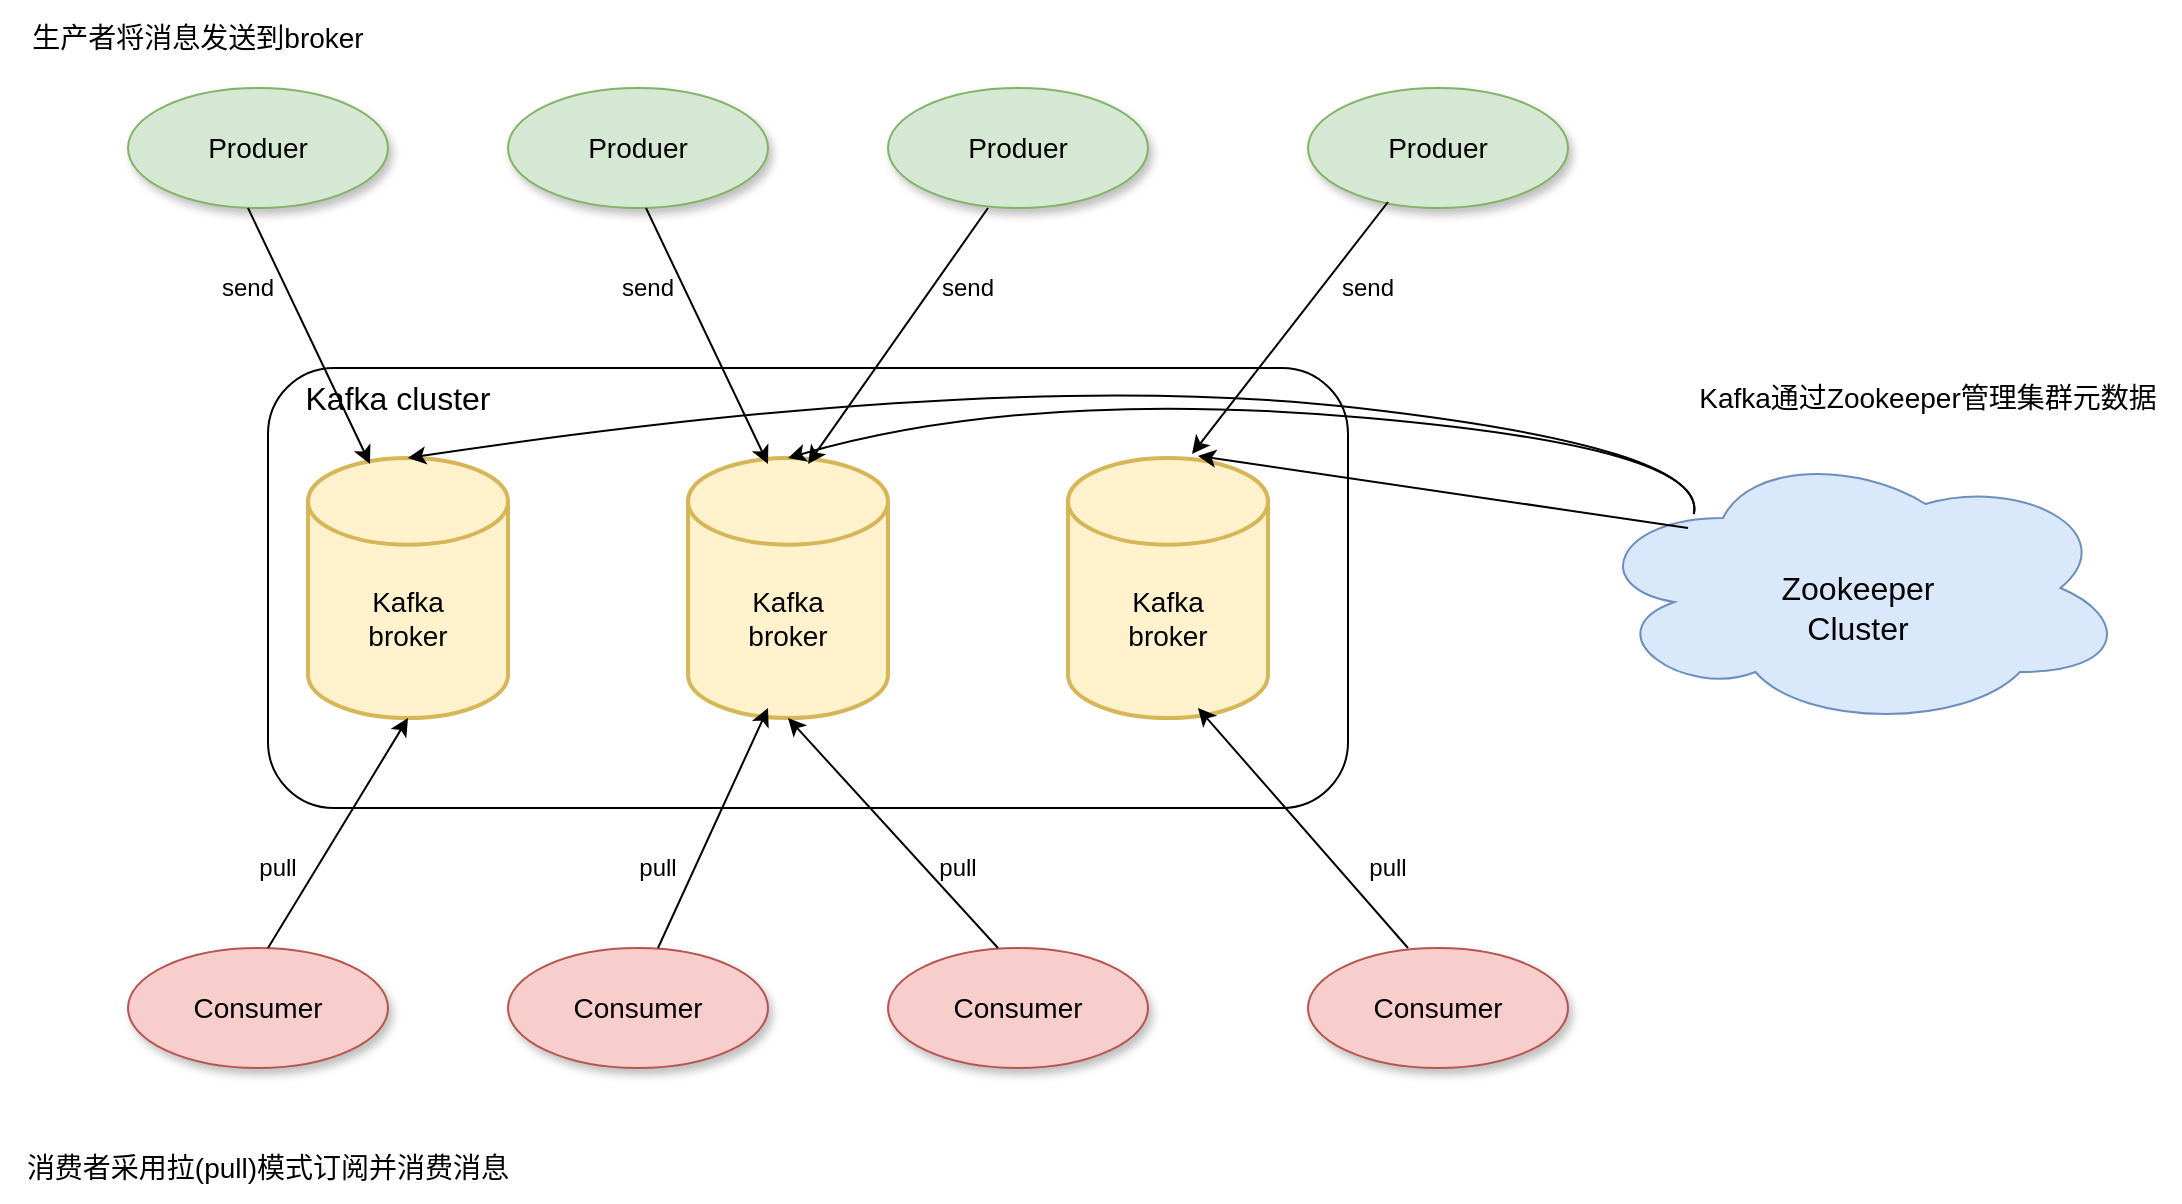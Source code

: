 <mxfile version="14.7.5" type="github">
  <diagram id="xF30JikxYd3ftVAX5R-0" name="Page-1">
    <mxGraphModel dx="2186" dy="1931" grid="1" gridSize="10" guides="1" tooltips="1" connect="1" arrows="1" fold="1" page="1" pageScale="1" pageWidth="827" pageHeight="1169" math="0" shadow="0">
      <root>
        <mxCell id="0" />
        <mxCell id="1" parent="0" />
        <mxCell id="xzs_y62n60LzMfR8loIl-2" value="" style="rounded=1;whiteSpace=wrap;html=1;" vertex="1" parent="1">
          <mxGeometry x="-510" y="-120" width="540" height="220" as="geometry" />
        </mxCell>
        <mxCell id="xzs_y62n60LzMfR8loIl-4" value="" style="strokeWidth=2;html=1;shape=mxgraph.flowchart.database;whiteSpace=wrap;fillColor=#fff2cc;strokeColor=#d6b656;shadow=0;" vertex="1" parent="1">
          <mxGeometry x="-490" y="-75" width="100" height="130" as="geometry" />
        </mxCell>
        <mxCell id="xzs_y62n60LzMfR8loIl-7" value="&lt;font style=&quot;font-size: 16px&quot;&gt;Kafka cluster&lt;/font&gt;" style="text;html=1;strokeColor=none;fillColor=none;align=center;verticalAlign=middle;whiteSpace=wrap;rounded=0;" vertex="1" parent="1">
          <mxGeometry x="-500" y="-120" width="110" height="30" as="geometry" />
        </mxCell>
        <mxCell id="xzs_y62n60LzMfR8loIl-8" value="&lt;font style=&quot;font-size: 14px&quot;&gt;Kafka&lt;br&gt;broker&lt;/font&gt;" style="text;html=1;strokeColor=none;fillColor=none;align=center;verticalAlign=middle;whiteSpace=wrap;rounded=0;" vertex="1" parent="1">
          <mxGeometry x="-470" y="-20" width="60" height="50" as="geometry" />
        </mxCell>
        <mxCell id="xzs_y62n60LzMfR8loIl-9" value="" style="strokeWidth=2;html=1;shape=mxgraph.flowchart.database;whiteSpace=wrap;fillColor=#fff2cc;strokeColor=#d6b656;" vertex="1" parent="1">
          <mxGeometry x="-110" y="-75" width="100" height="130" as="geometry" />
        </mxCell>
        <mxCell id="xzs_y62n60LzMfR8loIl-10" value="&lt;font style=&quot;font-size: 14px&quot;&gt;Kafka&lt;br&gt;broker&lt;/font&gt;" style="text;html=1;strokeColor=none;fillColor=none;align=center;verticalAlign=middle;whiteSpace=wrap;rounded=0;" vertex="1" parent="1">
          <mxGeometry x="-90" y="-20" width="60" height="50" as="geometry" />
        </mxCell>
        <mxCell id="xzs_y62n60LzMfR8loIl-11" value="" style="strokeWidth=2;html=1;shape=mxgraph.flowchart.database;whiteSpace=wrap;fillColor=#fff2cc;strokeColor=#d6b656;" vertex="1" parent="1">
          <mxGeometry x="-300" y="-75" width="100" height="130" as="geometry" />
        </mxCell>
        <mxCell id="xzs_y62n60LzMfR8loIl-12" value="&lt;font style=&quot;font-size: 14px&quot;&gt;Kafka&lt;br&gt;broker&lt;/font&gt;" style="text;html=1;strokeColor=none;fillColor=none;align=center;verticalAlign=middle;whiteSpace=wrap;rounded=0;" vertex="1" parent="1">
          <mxGeometry x="-280" y="-20" width="60" height="50" as="geometry" />
        </mxCell>
        <mxCell id="xzs_y62n60LzMfR8loIl-13" value="" style="ellipse;whiteSpace=wrap;html=1;fillColor=#d5e8d4;strokeColor=#82b366;shadow=1;" vertex="1" parent="1">
          <mxGeometry x="-580" y="-260" width="130" height="60" as="geometry" />
        </mxCell>
        <mxCell id="xzs_y62n60LzMfR8loIl-14" value="&lt;font style=&quot;font-size: 14px&quot;&gt;Produer&lt;/font&gt;" style="text;html=1;strokeColor=none;fillColor=none;align=center;verticalAlign=middle;whiteSpace=wrap;rounded=0;" vertex="1" parent="1">
          <mxGeometry x="-550" y="-240" width="70" height="20" as="geometry" />
        </mxCell>
        <mxCell id="xzs_y62n60LzMfR8loIl-15" value="" style="ellipse;whiteSpace=wrap;html=1;fillColor=#d5e8d4;strokeColor=#82b366;shadow=1;" vertex="1" parent="1">
          <mxGeometry x="-390" y="-260" width="130" height="60" as="geometry" />
        </mxCell>
        <mxCell id="xzs_y62n60LzMfR8loIl-16" value="&lt;font style=&quot;font-size: 14px&quot;&gt;Produer&lt;/font&gt;" style="text;html=1;strokeColor=none;fillColor=none;align=center;verticalAlign=middle;whiteSpace=wrap;rounded=0;" vertex="1" parent="1">
          <mxGeometry x="-360" y="-240" width="70" height="20" as="geometry" />
        </mxCell>
        <mxCell id="xzs_y62n60LzMfR8loIl-17" value="" style="ellipse;whiteSpace=wrap;html=1;fillColor=#d5e8d4;strokeColor=#82b366;shadow=1;" vertex="1" parent="1">
          <mxGeometry x="-200" y="-260" width="130" height="60" as="geometry" />
        </mxCell>
        <mxCell id="xzs_y62n60LzMfR8loIl-18" value="&lt;font style=&quot;font-size: 14px&quot;&gt;Produer&lt;/font&gt;" style="text;html=1;strokeColor=none;fillColor=none;align=center;verticalAlign=middle;whiteSpace=wrap;rounded=0;" vertex="1" parent="1">
          <mxGeometry x="-170" y="-240" width="70" height="20" as="geometry" />
        </mxCell>
        <mxCell id="xzs_y62n60LzMfR8loIl-20" value="" style="ellipse;whiteSpace=wrap;html=1;fillColor=#d5e8d4;strokeColor=#82b366;shadow=1;" vertex="1" parent="1">
          <mxGeometry x="10" y="-260" width="130" height="60" as="geometry" />
        </mxCell>
        <mxCell id="xzs_y62n60LzMfR8loIl-21" value="&lt;font style=&quot;font-size: 14px&quot;&gt;Produer&lt;/font&gt;" style="text;html=1;strokeColor=none;fillColor=none;align=center;verticalAlign=middle;whiteSpace=wrap;rounded=0;" vertex="1" parent="1">
          <mxGeometry x="40" y="-240" width="70" height="20" as="geometry" />
        </mxCell>
        <mxCell id="xzs_y62n60LzMfR8loIl-22" value="" style="endArrow=classic;html=1;entryX=0.31;entryY=0.023;entryDx=0;entryDy=0;entryPerimeter=0;" edge="1" parent="1" target="xzs_y62n60LzMfR8loIl-4">
          <mxGeometry width="50" height="50" relative="1" as="geometry">
            <mxPoint x="-520" y="-200" as="sourcePoint" />
            <mxPoint x="-450" y="-60" as="targetPoint" />
          </mxGeometry>
        </mxCell>
        <mxCell id="xzs_y62n60LzMfR8loIl-23" value="" style="endArrow=classic;html=1;entryX=0.31;entryY=0.023;entryDx=0;entryDy=0;entryPerimeter=0;" edge="1" parent="1">
          <mxGeometry width="50" height="50" relative="1" as="geometry">
            <mxPoint x="-321" y="-200" as="sourcePoint" />
            <mxPoint x="-260" y="-72.01" as="targetPoint" />
          </mxGeometry>
        </mxCell>
        <mxCell id="xzs_y62n60LzMfR8loIl-24" value="" style="endArrow=classic;html=1;" edge="1" parent="1">
          <mxGeometry width="50" height="50" relative="1" as="geometry">
            <mxPoint x="-150" y="-200" as="sourcePoint" />
            <mxPoint x="-240" y="-72" as="targetPoint" />
          </mxGeometry>
        </mxCell>
        <mxCell id="xzs_y62n60LzMfR8loIl-25" value="" style="endArrow=classic;html=1;entryX=0.62;entryY=-0.015;entryDx=0;entryDy=0;entryPerimeter=0;" edge="1" parent="1" target="xzs_y62n60LzMfR8loIl-9">
          <mxGeometry width="50" height="50" relative="1" as="geometry">
            <mxPoint x="50" y="-203" as="sourcePoint" />
            <mxPoint x="-30" y="-75" as="targetPoint" />
          </mxGeometry>
        </mxCell>
        <mxCell id="xzs_y62n60LzMfR8loIl-27" value="" style="ellipse;whiteSpace=wrap;html=1;fillColor=#f8cecc;strokeColor=#b85450;shadow=1;" vertex="1" parent="1">
          <mxGeometry x="-580" y="170" width="130" height="60" as="geometry" />
        </mxCell>
        <mxCell id="xzs_y62n60LzMfR8loIl-28" value="&lt;font style=&quot;font-size: 14px&quot;&gt;Consumer&lt;/font&gt;" style="text;html=1;strokeColor=none;fillColor=none;align=center;verticalAlign=middle;whiteSpace=wrap;rounded=0;" vertex="1" parent="1">
          <mxGeometry x="-555" y="190" width="80" height="20" as="geometry" />
        </mxCell>
        <mxCell id="xzs_y62n60LzMfR8loIl-29" value="" style="ellipse;whiteSpace=wrap;html=1;fillColor=#f8cecc;strokeColor=#b85450;shadow=1;" vertex="1" parent="1">
          <mxGeometry x="-390" y="170" width="130" height="60" as="geometry" />
        </mxCell>
        <mxCell id="xzs_y62n60LzMfR8loIl-30" value="&lt;font style=&quot;font-size: 14px&quot;&gt;Consumer&lt;/font&gt;" style="text;html=1;strokeColor=none;fillColor=none;align=center;verticalAlign=middle;whiteSpace=wrap;rounded=0;" vertex="1" parent="1">
          <mxGeometry x="-365" y="190" width="80" height="20" as="geometry" />
        </mxCell>
        <mxCell id="xzs_y62n60LzMfR8loIl-31" value="" style="ellipse;whiteSpace=wrap;html=1;fillColor=#f8cecc;strokeColor=#b85450;shadow=1;" vertex="1" parent="1">
          <mxGeometry x="-200" y="170" width="130" height="60" as="geometry" />
        </mxCell>
        <mxCell id="xzs_y62n60LzMfR8loIl-32" value="&lt;font style=&quot;font-size: 14px&quot;&gt;Consumer&lt;/font&gt;" style="text;html=1;strokeColor=none;fillColor=none;align=center;verticalAlign=middle;whiteSpace=wrap;rounded=0;" vertex="1" parent="1">
          <mxGeometry x="-175" y="190" width="80" height="20" as="geometry" />
        </mxCell>
        <mxCell id="xzs_y62n60LzMfR8loIl-33" value="" style="ellipse;whiteSpace=wrap;html=1;fillColor=#f8cecc;strokeColor=#b85450;shadow=1;sketch=0;" vertex="1" parent="1">
          <mxGeometry x="10" y="170" width="130" height="60" as="geometry" />
        </mxCell>
        <mxCell id="xzs_y62n60LzMfR8loIl-34" value="&lt;font style=&quot;font-size: 14px&quot;&gt;Consumer&lt;/font&gt;" style="text;html=1;strokeColor=none;fillColor=none;align=center;verticalAlign=middle;whiteSpace=wrap;rounded=0;" vertex="1" parent="1">
          <mxGeometry x="35" y="190" width="80" height="20" as="geometry" />
        </mxCell>
        <mxCell id="xzs_y62n60LzMfR8loIl-35" value="send" style="text;html=1;strokeColor=none;fillColor=none;align=center;verticalAlign=middle;whiteSpace=wrap;rounded=0;" vertex="1" parent="1">
          <mxGeometry x="20" y="-170" width="40" height="20" as="geometry" />
        </mxCell>
        <mxCell id="xzs_y62n60LzMfR8loIl-36" value="send" style="text;html=1;strokeColor=none;fillColor=none;align=center;verticalAlign=middle;whiteSpace=wrap;rounded=0;" vertex="1" parent="1">
          <mxGeometry x="-180" y="-170" width="40" height="20" as="geometry" />
        </mxCell>
        <mxCell id="xzs_y62n60LzMfR8loIl-37" value="send" style="text;html=1;strokeColor=none;fillColor=none;align=center;verticalAlign=middle;whiteSpace=wrap;rounded=0;" vertex="1" parent="1">
          <mxGeometry x="-340" y="-170" width="40" height="20" as="geometry" />
        </mxCell>
        <mxCell id="xzs_y62n60LzMfR8loIl-38" value="send" style="text;html=1;strokeColor=none;fillColor=none;align=center;verticalAlign=middle;whiteSpace=wrap;rounded=0;" vertex="1" parent="1">
          <mxGeometry x="-540" y="-170" width="40" height="20" as="geometry" />
        </mxCell>
        <mxCell id="xzs_y62n60LzMfR8loIl-39" value="" style="endArrow=classic;html=1;entryX=0.5;entryY=1;entryDx=0;entryDy=0;entryPerimeter=0;" edge="1" parent="1" target="xzs_y62n60LzMfR8loIl-4">
          <mxGeometry width="50" height="50" relative="1" as="geometry">
            <mxPoint x="-510" y="170" as="sourcePoint" />
            <mxPoint x="-460" y="120" as="targetPoint" />
          </mxGeometry>
        </mxCell>
        <mxCell id="xzs_y62n60LzMfR8loIl-40" value="" style="endArrow=classic;html=1;entryX=0.25;entryY=1;entryDx=0;entryDy=0;" edge="1" parent="1">
          <mxGeometry width="50" height="50" relative="1" as="geometry">
            <mxPoint x="-315" y="170" as="sourcePoint" />
            <mxPoint x="-260" y="50" as="targetPoint" />
          </mxGeometry>
        </mxCell>
        <mxCell id="xzs_y62n60LzMfR8loIl-41" value="" style="endArrow=classic;html=1;entryX=0.5;entryY=1;entryDx=0;entryDy=0;entryPerimeter=0;" edge="1" parent="1" target="xzs_y62n60LzMfR8loIl-11">
          <mxGeometry width="50" height="50" relative="1" as="geometry">
            <mxPoint x="-145" y="170" as="sourcePoint" />
            <mxPoint x="-230" y="60" as="targetPoint" />
          </mxGeometry>
        </mxCell>
        <mxCell id="xzs_y62n60LzMfR8loIl-42" value="" style="endArrow=classic;html=1;entryX=0.5;entryY=1;entryDx=0;entryDy=0;" edge="1" parent="1">
          <mxGeometry width="50" height="50" relative="1" as="geometry">
            <mxPoint x="60" y="170" as="sourcePoint" />
            <mxPoint x="-45" y="50" as="targetPoint" />
          </mxGeometry>
        </mxCell>
        <mxCell id="xzs_y62n60LzMfR8loIl-43" value="pull" style="text;html=1;strokeColor=none;fillColor=none;align=center;verticalAlign=middle;whiteSpace=wrap;rounded=0;" vertex="1" parent="1">
          <mxGeometry x="35" y="120" width="30" height="20" as="geometry" />
        </mxCell>
        <mxCell id="xzs_y62n60LzMfR8loIl-44" value="pull" style="text;html=1;strokeColor=none;fillColor=none;align=center;verticalAlign=middle;whiteSpace=wrap;rounded=0;" vertex="1" parent="1">
          <mxGeometry x="-180" y="120" width="30" height="20" as="geometry" />
        </mxCell>
        <mxCell id="xzs_y62n60LzMfR8loIl-45" value="pull" style="text;html=1;strokeColor=none;fillColor=none;align=center;verticalAlign=middle;whiteSpace=wrap;rounded=0;" vertex="1" parent="1">
          <mxGeometry x="-330" y="120" width="30" height="20" as="geometry" />
        </mxCell>
        <mxCell id="xzs_y62n60LzMfR8loIl-46" value="pull" style="text;html=1;strokeColor=none;fillColor=none;align=center;verticalAlign=middle;whiteSpace=wrap;rounded=0;" vertex="1" parent="1">
          <mxGeometry x="-520" y="120" width="30" height="20" as="geometry" />
        </mxCell>
        <mxCell id="xzs_y62n60LzMfR8loIl-47" value="" style="ellipse;shape=cloud;whiteSpace=wrap;html=1;fillColor=#dae8fc;strokeColor=#6c8ebf;" vertex="1" parent="1">
          <mxGeometry x="150" y="-80" width="270" height="140" as="geometry" />
        </mxCell>
        <mxCell id="xzs_y62n60LzMfR8loIl-48" value="&lt;font style=&quot;font-size: 16px&quot;&gt;Zookeeper&lt;br&gt;Cluster&lt;/font&gt;" style="text;html=1;strokeColor=none;fillColor=none;align=center;verticalAlign=middle;whiteSpace=wrap;rounded=0;" vertex="1" parent="1">
          <mxGeometry x="245" y="-20" width="80" height="40" as="geometry" />
        </mxCell>
        <mxCell id="xzs_y62n60LzMfR8loIl-61" value="" style="endArrow=classic;html=1;exitX=0.196;exitY=0.236;exitDx=0;exitDy=0;exitPerimeter=0;entryX=0.5;entryY=0;entryDx=0;entryDy=0;entryPerimeter=0;curved=1;shadow=0;" edge="1" parent="1" source="xzs_y62n60LzMfR8loIl-47" target="xzs_y62n60LzMfR8loIl-4">
          <mxGeometry width="50" height="50" relative="1" as="geometry">
            <mxPoint x="220" y="-40" as="sourcePoint" />
            <mxPoint x="10" y="-80" as="targetPoint" />
            <Array as="points">
              <mxPoint x="210" y="-80" />
              <mxPoint x="-140" y="-120" />
            </Array>
          </mxGeometry>
        </mxCell>
        <mxCell id="xzs_y62n60LzMfR8loIl-62" value="" style="endArrow=classic;html=1;exitX=0.196;exitY=0.236;exitDx=0;exitDy=0;exitPerimeter=0;entryX=0.5;entryY=0;entryDx=0;entryDy=0;entryPerimeter=0;curved=1;shadow=0;" edge="1" parent="1" target="xzs_y62n60LzMfR8loIl-11">
          <mxGeometry width="50" height="50" relative="1" as="geometry">
            <mxPoint x="202.92" y="-46.96" as="sourcePoint" />
            <mxPoint x="-440" y="-75" as="targetPoint" />
            <Array as="points">
              <mxPoint x="210" y="-80" />
              <mxPoint x="-130" y="-110" />
            </Array>
          </mxGeometry>
        </mxCell>
        <mxCell id="xzs_y62n60LzMfR8loIl-66" value="" style="endArrow=classic;html=1;shadow=0;entryX=0.65;entryY=-0.008;entryDx=0;entryDy=0;entryPerimeter=0;" edge="1" parent="1" target="xzs_y62n60LzMfR8loIl-9">
          <mxGeometry width="50" height="50" relative="1" as="geometry">
            <mxPoint x="200" y="-40" as="sourcePoint" />
            <mxPoint x="40" y="-60" as="targetPoint" />
          </mxGeometry>
        </mxCell>
        <mxCell id="xzs_y62n60LzMfR8loIl-67" value="&lt;font style=&quot;font-size: 14px&quot;&gt;生产者将消息发送到broker&lt;/font&gt;" style="text;html=1;strokeColor=none;fillColor=none;align=center;verticalAlign=middle;whiteSpace=wrap;rounded=0;shadow=1;sketch=0;" vertex="1" parent="1">
          <mxGeometry x="-640" y="-300" width="190" height="30" as="geometry" />
        </mxCell>
        <mxCell id="xzs_y62n60LzMfR8loIl-68" value="&lt;font style=&quot;font-size: 14px&quot;&gt;消费者采用拉(pull)模式订阅并消费消息&lt;/font&gt;" style="text;html=1;strokeColor=none;fillColor=none;align=center;verticalAlign=middle;whiteSpace=wrap;rounded=0;shadow=1;sketch=0;" vertex="1" parent="1">
          <mxGeometry x="-640" y="270" width="260" height="20" as="geometry" />
        </mxCell>
        <mxCell id="xzs_y62n60LzMfR8loIl-69" value="&lt;font style=&quot;font-size: 14px&quot;&gt;Kafka通过Zookeeper管理集群元数据&lt;/font&gt;" style="text;html=1;strokeColor=none;fillColor=none;align=center;verticalAlign=middle;whiteSpace=wrap;rounded=0;shadow=1;sketch=0;" vertex="1" parent="1">
          <mxGeometry x="200" y="-120" width="240" height="30" as="geometry" />
        </mxCell>
      </root>
    </mxGraphModel>
  </diagram>
</mxfile>
